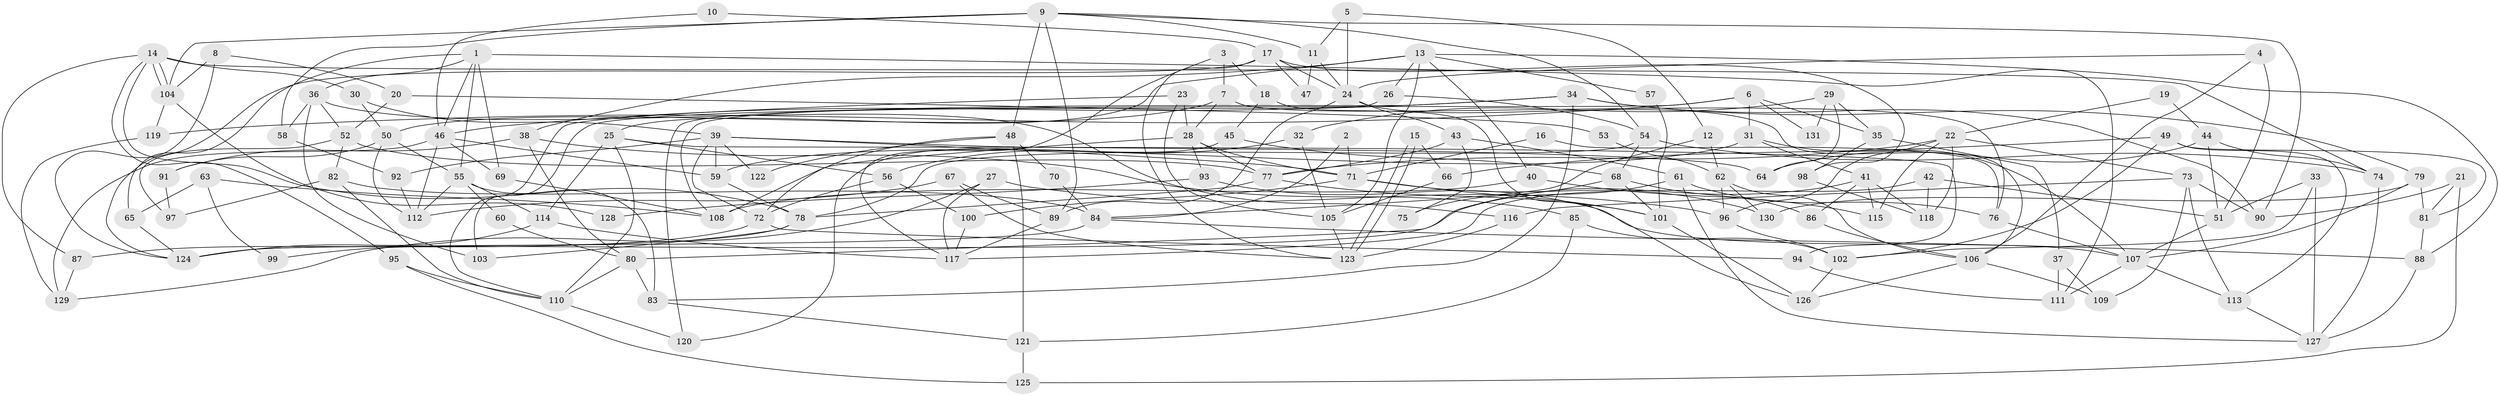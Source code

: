 // Generated by graph-tools (version 1.1) at 2025/11/02/27/25 16:11:24]
// undirected, 131 vertices, 262 edges
graph export_dot {
graph [start="1"]
  node [color=gray90,style=filled];
  1;
  2;
  3;
  4;
  5;
  6;
  7;
  8;
  9;
  10;
  11;
  12;
  13;
  14;
  15;
  16;
  17;
  18;
  19;
  20;
  21;
  22;
  23;
  24;
  25;
  26;
  27;
  28;
  29;
  30;
  31;
  32;
  33;
  34;
  35;
  36;
  37;
  38;
  39;
  40;
  41;
  42;
  43;
  44;
  45;
  46;
  47;
  48;
  49;
  50;
  51;
  52;
  53;
  54;
  55;
  56;
  57;
  58;
  59;
  60;
  61;
  62;
  63;
  64;
  65;
  66;
  67;
  68;
  69;
  70;
  71;
  72;
  73;
  74;
  75;
  76;
  77;
  78;
  79;
  80;
  81;
  82;
  83;
  84;
  85;
  86;
  87;
  88;
  89;
  90;
  91;
  92;
  93;
  94;
  95;
  96;
  97;
  98;
  99;
  100;
  101;
  102;
  103;
  104;
  105;
  106;
  107;
  108;
  109;
  110;
  111;
  112;
  113;
  114;
  115;
  116;
  117;
  118;
  119;
  120;
  121;
  122;
  123;
  124;
  125;
  126;
  127;
  128;
  129;
  130;
  131;
  1 -- 55;
  1 -- 46;
  1 -- 36;
  1 -- 65;
  1 -- 69;
  1 -- 111;
  2 -- 71;
  2 -- 84;
  3 -- 117;
  3 -- 18;
  3 -- 7;
  4 -- 106;
  4 -- 24;
  4 -- 51;
  5 -- 24;
  5 -- 12;
  5 -- 11;
  6 -- 119;
  6 -- 103;
  6 -- 31;
  6 -- 35;
  6 -- 131;
  7 -- 28;
  7 -- 50;
  7 -- 76;
  8 -- 124;
  8 -- 104;
  8 -- 20;
  9 -- 54;
  9 -- 89;
  9 -- 11;
  9 -- 48;
  9 -- 58;
  9 -- 90;
  9 -- 104;
  10 -- 46;
  10 -- 17;
  11 -- 24;
  11 -- 47;
  12 -- 62;
  12 -- 84;
  13 -- 88;
  13 -- 25;
  13 -- 26;
  13 -- 38;
  13 -- 40;
  13 -- 57;
  13 -- 105;
  14 -- 104;
  14 -- 104;
  14 -- 74;
  14 -- 30;
  14 -- 78;
  14 -- 87;
  14 -- 95;
  15 -- 123;
  15 -- 123;
  15 -- 66;
  16 -- 76;
  16 -- 71;
  17 -- 24;
  17 -- 123;
  17 -- 47;
  17 -- 98;
  17 -- 124;
  18 -- 45;
  18 -- 126;
  19 -- 44;
  19 -- 22;
  20 -- 52;
  20 -- 53;
  21 -- 125;
  21 -- 90;
  21 -- 81;
  22 -- 118;
  22 -- 96;
  22 -- 73;
  22 -- 77;
  22 -- 115;
  23 -- 28;
  23 -- 110;
  23 -- 105;
  24 -- 43;
  24 -- 89;
  24 -- 106;
  25 -- 114;
  25 -- 56;
  25 -- 94;
  25 -- 110;
  26 -- 54;
  26 -- 120;
  27 -- 117;
  27 -- 129;
  27 -- 96;
  28 -- 108;
  28 -- 77;
  28 -- 71;
  28 -- 93;
  29 -- 32;
  29 -- 35;
  29 -- 64;
  29 -- 131;
  30 -- 50;
  30 -- 39;
  31 -- 59;
  31 -- 41;
  31 -- 107;
  32 -- 56;
  32 -- 105;
  33 -- 102;
  33 -- 127;
  33 -- 51;
  34 -- 46;
  34 -- 90;
  34 -- 79;
  34 -- 83;
  34 -- 108;
  35 -- 37;
  35 -- 98;
  36 -- 52;
  36 -- 58;
  36 -- 103;
  36 -- 116;
  37 -- 109;
  37 -- 111;
  38 -- 80;
  38 -- 85;
  38 -- 91;
  39 -- 72;
  39 -- 59;
  39 -- 64;
  39 -- 71;
  39 -- 92;
  39 -- 122;
  40 -- 108;
  40 -- 115;
  41 -- 115;
  41 -- 86;
  41 -- 118;
  41 -- 124;
  42 -- 51;
  42 -- 118;
  42 -- 117;
  43 -- 77;
  43 -- 61;
  43 -- 75;
  44 -- 51;
  44 -- 64;
  44 -- 74;
  45 -- 68;
  45 -- 120;
  46 -- 59;
  46 -- 112;
  46 -- 69;
  46 -- 129;
  48 -- 121;
  48 -- 70;
  48 -- 72;
  48 -- 122;
  49 -- 81;
  49 -- 113;
  49 -- 66;
  49 -- 102;
  50 -- 112;
  50 -- 55;
  50 -- 91;
  51 -- 107;
  52 -- 77;
  52 -- 97;
  52 -- 82;
  53 -- 62;
  54 -- 74;
  54 -- 78;
  54 -- 68;
  55 -- 112;
  55 -- 60;
  55 -- 83;
  55 -- 114;
  56 -- 72;
  56 -- 100;
  57 -- 101;
  58 -- 92;
  59 -- 78;
  60 -- 80;
  61 -- 76;
  61 -- 80;
  61 -- 127;
  62 -- 106;
  62 -- 130;
  62 -- 96;
  63 -- 108;
  63 -- 65;
  63 -- 99;
  65 -- 124;
  66 -- 105;
  67 -- 123;
  67 -- 89;
  67 -- 112;
  68 -- 101;
  68 -- 75;
  68 -- 86;
  69 -- 108;
  70 -- 84;
  71 -- 100;
  71 -- 101;
  71 -- 130;
  72 -- 94;
  72 -- 87;
  73 -- 116;
  73 -- 90;
  73 -- 109;
  73 -- 113;
  74 -- 127;
  76 -- 107;
  77 -- 101;
  77 -- 78;
  78 -- 99;
  78 -- 103;
  79 -- 107;
  79 -- 81;
  79 -- 130;
  80 -- 83;
  80 -- 110;
  81 -- 88;
  82 -- 84;
  82 -- 97;
  82 -- 110;
  83 -- 121;
  84 -- 88;
  84 -- 124;
  85 -- 102;
  85 -- 121;
  86 -- 106;
  87 -- 129;
  88 -- 127;
  89 -- 117;
  91 -- 97;
  92 -- 112;
  93 -- 107;
  93 -- 128;
  94 -- 111;
  95 -- 110;
  95 -- 125;
  96 -- 102;
  98 -- 118;
  100 -- 117;
  101 -- 126;
  102 -- 126;
  104 -- 119;
  104 -- 128;
  105 -- 123;
  106 -- 109;
  106 -- 126;
  107 -- 111;
  107 -- 113;
  110 -- 120;
  113 -- 127;
  114 -- 124;
  114 -- 117;
  116 -- 123;
  119 -- 129;
  121 -- 125;
}
